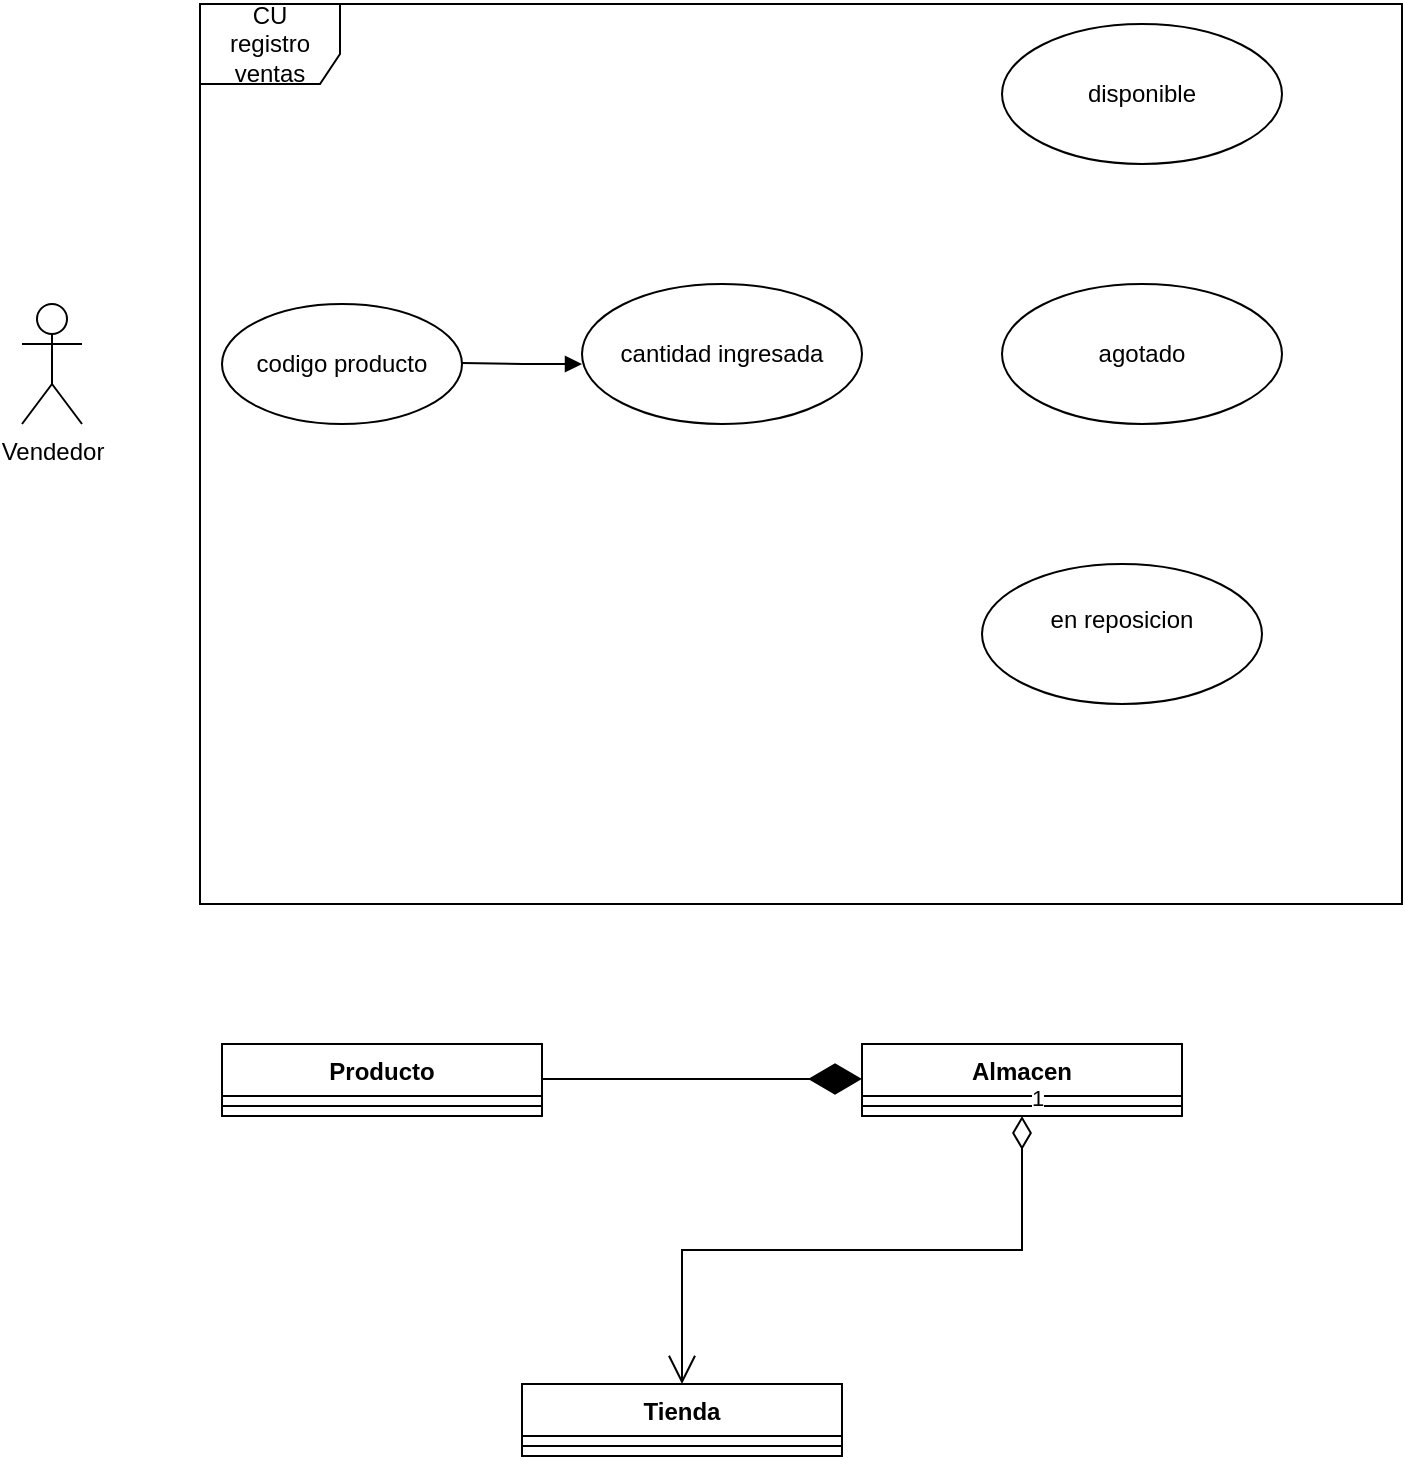<mxfile version="24.2.5" type="github">
  <diagram name="Page-1" id="BBCe4MXs5FmgYA3qAUMe">
    <mxGraphModel dx="1050" dy="572" grid="1" gridSize="10" guides="1" tooltips="1" connect="1" arrows="1" fold="1" page="1" pageScale="1" pageWidth="850" pageHeight="1100" math="0" shadow="0">
      <root>
        <mxCell id="0" />
        <mxCell id="1" parent="0" />
        <mxCell id="Ia1eBpBCFa4I163zu1k_-1" value="&lt;div&gt;Vendedor&lt;/div&gt;" style="shape=umlActor;verticalLabelPosition=bottom;verticalAlign=top;html=1;" vertex="1" parent="1">
          <mxGeometry x="80" y="340" width="30" height="60" as="geometry" />
        </mxCell>
        <mxCell id="AOz-MGARcLtFFPbwa0cT-1" value="Producto" style="swimlane;fontStyle=1;align=center;verticalAlign=top;childLayout=stackLayout;horizontal=1;startSize=26;horizontalStack=0;resizeParent=1;resizeParentMax=0;resizeLast=0;collapsible=1;marginBottom=0;whiteSpace=wrap;html=1;" vertex="1" parent="1">
          <mxGeometry x="180" y="710" width="160" height="36" as="geometry" />
        </mxCell>
        <mxCell id="AOz-MGARcLtFFPbwa0cT-3" value="" style="line;strokeWidth=1;fillColor=none;align=left;verticalAlign=middle;spacingTop=-1;spacingLeft=3;spacingRight=3;rotatable=0;labelPosition=right;points=[];portConstraint=eastwest;strokeColor=inherit;" vertex="1" parent="AOz-MGARcLtFFPbwa0cT-1">
          <mxGeometry y="26" width="160" height="10" as="geometry" />
        </mxCell>
        <mxCell id="Ia1eBpBCFa4I163zu1k_-4" value="CU&lt;div&gt;registro ventas&lt;/div&gt;" style="shape=umlFrame;whiteSpace=wrap;html=1;pointerEvents=0;width=70;height=40;" vertex="1" parent="1">
          <mxGeometry x="169" y="190" width="601" height="450" as="geometry" />
        </mxCell>
        <mxCell id="AOz-MGARcLtFFPbwa0cT-5" value="Tienda" style="swimlane;fontStyle=1;align=center;verticalAlign=top;childLayout=stackLayout;horizontal=1;startSize=26;horizontalStack=0;resizeParent=1;resizeParentMax=0;resizeLast=0;collapsible=1;marginBottom=0;whiteSpace=wrap;html=1;" vertex="1" parent="1">
          <mxGeometry x="330" y="880" width="160" height="36" as="geometry" />
        </mxCell>
        <mxCell id="AOz-MGARcLtFFPbwa0cT-7" value="" style="line;strokeWidth=1;fillColor=none;align=left;verticalAlign=middle;spacingTop=-1;spacingLeft=3;spacingRight=3;rotatable=0;labelPosition=right;points=[];portConstraint=eastwest;strokeColor=inherit;" vertex="1" parent="AOz-MGARcLtFFPbwa0cT-5">
          <mxGeometry y="26" width="160" height="10" as="geometry" />
        </mxCell>
        <mxCell id="Ia1eBpBCFa4I163zu1k_-5" value="codigo producto" style="ellipse;whiteSpace=wrap;html=1;" vertex="1" parent="1">
          <mxGeometry x="180" y="340" width="120" height="60" as="geometry" />
        </mxCell>
        <mxCell id="AOz-MGARcLtFFPbwa0cT-9" value="Almacen" style="swimlane;fontStyle=1;align=center;verticalAlign=top;childLayout=stackLayout;horizontal=1;startSize=26;horizontalStack=0;resizeParent=1;resizeParentMax=0;resizeLast=0;collapsible=1;marginBottom=0;whiteSpace=wrap;html=1;" vertex="1" parent="1">
          <mxGeometry x="500" y="710" width="160" height="36" as="geometry" />
        </mxCell>
        <mxCell id="AOz-MGARcLtFFPbwa0cT-11" value="" style="line;strokeWidth=1;fillColor=none;align=left;verticalAlign=middle;spacingTop=-1;spacingLeft=3;spacingRight=3;rotatable=0;labelPosition=right;points=[];portConstraint=eastwest;strokeColor=inherit;" vertex="1" parent="AOz-MGARcLtFFPbwa0cT-9">
          <mxGeometry y="26" width="160" height="10" as="geometry" />
        </mxCell>
        <mxCell id="Ia1eBpBCFa4I163zu1k_-6" value="disponible" style="ellipse;whiteSpace=wrap;html=1;" vertex="1" parent="1">
          <mxGeometry x="570" y="200" width="140" height="70" as="geometry" />
        </mxCell>
        <mxCell id="AOz-MGARcLtFFPbwa0cT-15" value="1" style="endArrow=open;html=1;endSize=12;startArrow=diamondThin;startSize=14;startFill=0;edgeStyle=orthogonalEdgeStyle;align=left;verticalAlign=bottom;rounded=0;exitX=0.5;exitY=1;exitDx=0;exitDy=0;entryX=0.5;entryY=0;entryDx=0;entryDy=0;" edge="1" parent="1" source="AOz-MGARcLtFFPbwa0cT-9" target="AOz-MGARcLtFFPbwa0cT-5">
          <mxGeometry x="-1" y="3" relative="1" as="geometry">
            <mxPoint x="320" y="940" as="sourcePoint" />
            <mxPoint x="480" y="940" as="targetPoint" />
          </mxGeometry>
        </mxCell>
        <mxCell id="Ia1eBpBCFa4I163zu1k_-7" value="agotado" style="ellipse;whiteSpace=wrap;html=1;" vertex="1" parent="1">
          <mxGeometry x="570" y="330" width="140" height="70" as="geometry" />
        </mxCell>
        <mxCell id="AOz-MGARcLtFFPbwa0cT-16" value="" style="endArrow=diamondThin;endFill=1;endSize=24;html=1;rounded=0;" edge="1" parent="1">
          <mxGeometry width="160" relative="1" as="geometry">
            <mxPoint x="340" y="727.5" as="sourcePoint" />
            <mxPoint x="500" y="727.5" as="targetPoint" />
          </mxGeometry>
        </mxCell>
        <mxCell id="Ia1eBpBCFa4I163zu1k_-8" value="en reposicion&lt;div&gt;&lt;br&gt;&lt;/div&gt;" style="ellipse;whiteSpace=wrap;html=1;" vertex="1" parent="1">
          <mxGeometry x="560" y="470" width="140" height="70" as="geometry" />
        </mxCell>
        <mxCell id="Ia1eBpBCFa4I163zu1k_-9" value="cantidad ingresada" style="ellipse;whiteSpace=wrap;html=1;" vertex="1" parent="1">
          <mxGeometry x="360" y="330" width="140" height="70" as="geometry" />
        </mxCell>
        <mxCell id="Ia1eBpBCFa4I163zu1k_-20" value="" style="endArrow=block;endFill=1;html=1;edgeStyle=orthogonalEdgeStyle;align=left;verticalAlign=top;rounded=0;" edge="1" parent="1">
          <mxGeometry x="-1" relative="1" as="geometry">
            <mxPoint x="300" y="369.5" as="sourcePoint" />
            <mxPoint x="360" y="370" as="targetPoint" />
          </mxGeometry>
        </mxCell>
      </root>
    </mxGraphModel>
  </diagram>
</mxfile>
